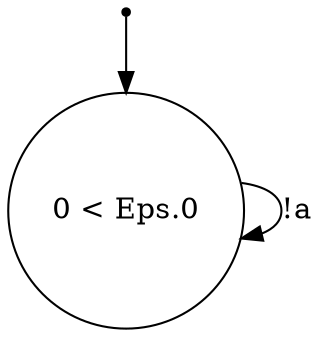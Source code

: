digraph {
 node [shape=point] ENTRY
 node [shape=circle]
0 [label="0 < Eps.0
"]
ENTRY -> 0
0 -> 0 [label="!a"]

}